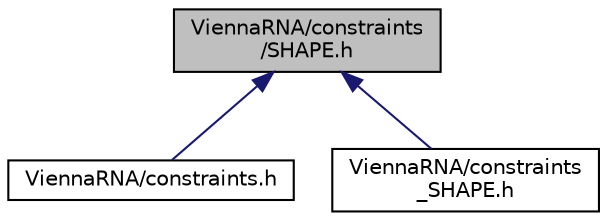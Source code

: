 digraph "ViennaRNA/constraints/SHAPE.h"
{
 // INTERACTIVE_SVG=YES
 // LATEX_PDF_SIZE
  bgcolor="transparent";
  edge [fontname="Helvetica",fontsize="10",labelfontname="Helvetica",labelfontsize="10"];
  node [fontname="Helvetica",fontsize="10",shape=record];
  Node17 [label="ViennaRNA/constraints\l/SHAPE.h",height=0.2,width=0.4,color="black", fillcolor="grey75", style="filled", fontcolor="black",tooltip="This module provides function to incorporate SHAPE reactivity data into the folding recursions by mea..."];
  Node17 -> Node18 [dir="back",color="midnightblue",fontsize="10",style="solid",fontname="Helvetica"];
  Node18 [label="ViennaRNA/constraints.h",height=0.2,width=0.4,color="black",URL="$constraints_8h.html",tooltip="Use ViennaRNA/constraints/basic.h instead."];
  Node17 -> Node19 [dir="back",color="midnightblue",fontsize="10",style="solid",fontname="Helvetica"];
  Node19 [label="ViennaRNA/constraints\l_SHAPE.h",height=0.2,width=0.4,color="black",URL="$constraints__SHAPE_8h.html",tooltip="Use ViennaRNA/constraints/SHAPE.h instead."];
}
